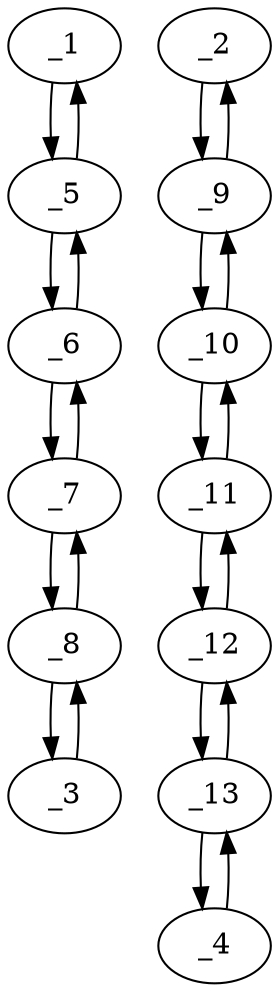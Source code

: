 digraph f1665_07 {
	_1	 [x="125.000000",
		y="93.000000"];
	_5	 [x="135.000000",
		y="106.000000"];
	_1 -> _5	 [angle="0.915101",
		orient="0.792624"];
	_2	 [x="95.000000",
		y="123.000000"];
	_9	 [x="87.000000",
		y="108.000000"];
	_2 -> _9	 [angle="-2.060754",
		orient="-0.882353"];
	_3	 [x="183.000000",
		y="147.000000"];
	_8	 [x="178.000000",
		y="133.000000"];
	_3 -> _8	 [angle="-1.913820",
		orient="-0.941742"];
	_4	 [x="54.000000",
		y="170.000000"];
	_13	 [x="48.000000",
		y="155.000000"];
	_4 -> _13	 [angle="-1.951303",
		orient="-0.928477"];
	_5 -> _1	 [angle="-2.226492",
		orient="-0.792624"];
	_6	 [x="153.000000",
		y="111.000000"];
	_5 -> _6	 [angle="0.270947",
		orient="0.267644"];
	_6 -> _5	 [angle="-2.870646",
		orient="-0.267644"];
	_7	 [x="167.000000",
		y="121.000000"];
	_6 -> _7	 [angle="0.620249",
		orient="0.581238"];
	_7 -> _6	 [angle="-2.521343",
		orient="-0.581238"];
	_7 -> _8	 [angle="0.828849",
		orient="0.737154"];
	_8 -> _3	 [angle="1.227772",
		orient="0.941742"];
	_8 -> _7	 [angle="-2.312744",
		orient="-0.737154"];
	_9 -> _2	 [angle="1.080839",
		orient="0.882353"];
	_10	 [x="71.000000",
		y="112.000000"];
	_9 -> _10	 [angle="2.896614",
		orient="0.242536"];
	_10 -> _9	 [angle="-0.244979",
		orient="-0.242536"];
	_11	 [x="60.000000",
		y="124.000000"];
	_10 -> _11	 [angle="2.312744",
		orient="0.737154"];
	_11 -> _10	 [angle="-0.828849",
		orient="-0.737154"];
	_12	 [x="54.000000",
		y="139.000000"];
	_11 -> _12	 [angle="1.951303",
		orient="0.928477"];
	_12 -> _11	 [angle="-1.190290",
		orient="-0.928477"];
	_12 -> _13	 [angle="1.929567",
		orient="0.936329"];
	_13 -> _4	 [angle="1.190290",
		orient="0.928477"];
	_13 -> _12	 [angle="-1.212026",
		orient="-0.936329"];
}
